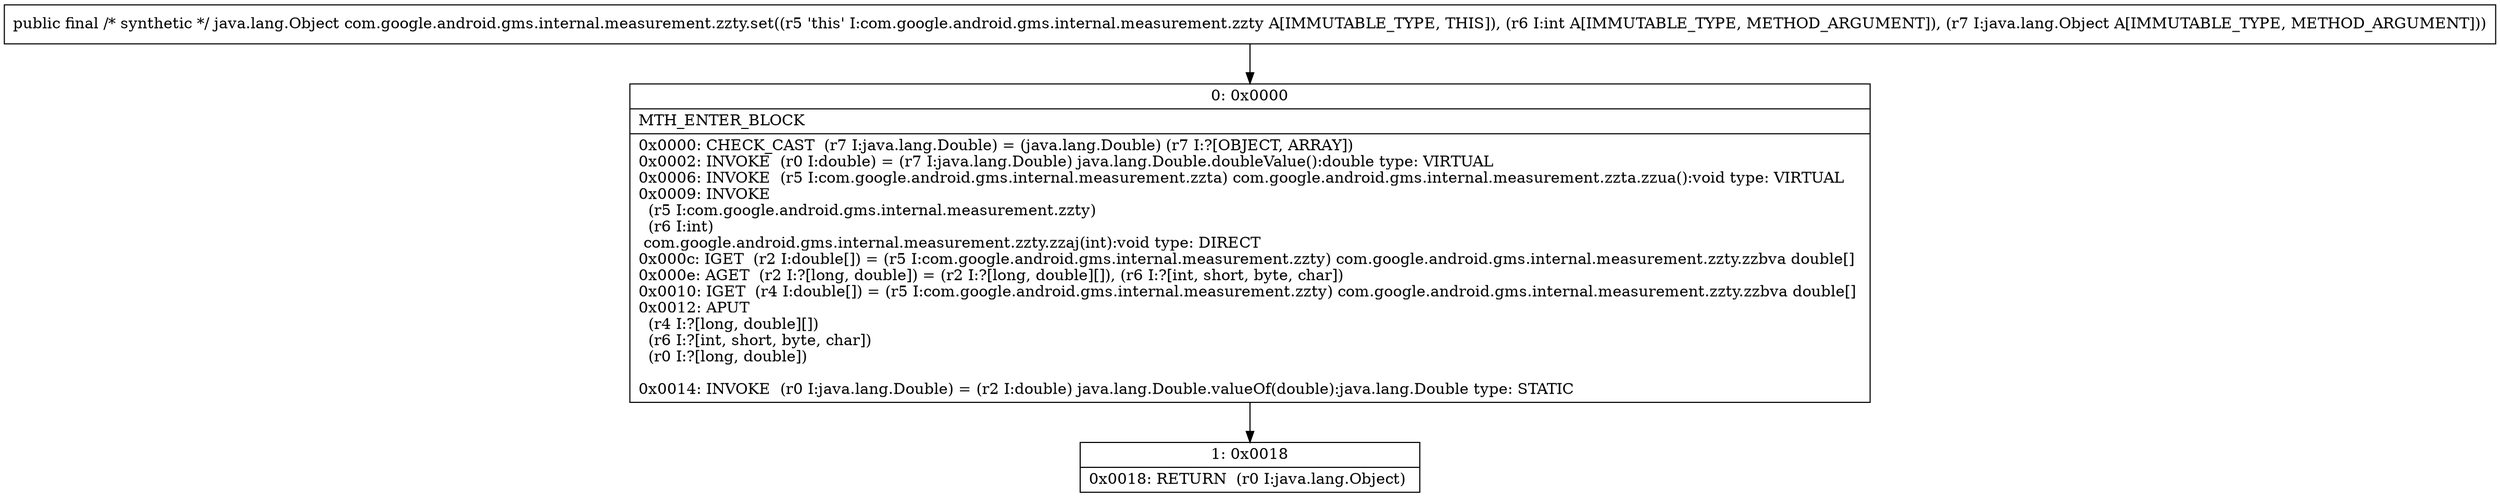 digraph "CFG forcom.google.android.gms.internal.measurement.zzty.set(ILjava\/lang\/Object;)Ljava\/lang\/Object;" {
Node_0 [shape=record,label="{0\:\ 0x0000|MTH_ENTER_BLOCK\l|0x0000: CHECK_CAST  (r7 I:java.lang.Double) = (java.lang.Double) (r7 I:?[OBJECT, ARRAY]) \l0x0002: INVOKE  (r0 I:double) = (r7 I:java.lang.Double) java.lang.Double.doubleValue():double type: VIRTUAL \l0x0006: INVOKE  (r5 I:com.google.android.gms.internal.measurement.zzta) com.google.android.gms.internal.measurement.zzta.zzua():void type: VIRTUAL \l0x0009: INVOKE  \l  (r5 I:com.google.android.gms.internal.measurement.zzty)\l  (r6 I:int)\l com.google.android.gms.internal.measurement.zzty.zzaj(int):void type: DIRECT \l0x000c: IGET  (r2 I:double[]) = (r5 I:com.google.android.gms.internal.measurement.zzty) com.google.android.gms.internal.measurement.zzty.zzbva double[] \l0x000e: AGET  (r2 I:?[long, double]) = (r2 I:?[long, double][]), (r6 I:?[int, short, byte, char]) \l0x0010: IGET  (r4 I:double[]) = (r5 I:com.google.android.gms.internal.measurement.zzty) com.google.android.gms.internal.measurement.zzty.zzbva double[] \l0x0012: APUT  \l  (r4 I:?[long, double][])\l  (r6 I:?[int, short, byte, char])\l  (r0 I:?[long, double])\l \l0x0014: INVOKE  (r0 I:java.lang.Double) = (r2 I:double) java.lang.Double.valueOf(double):java.lang.Double type: STATIC \l}"];
Node_1 [shape=record,label="{1\:\ 0x0018|0x0018: RETURN  (r0 I:java.lang.Object) \l}"];
MethodNode[shape=record,label="{public final \/* synthetic *\/ java.lang.Object com.google.android.gms.internal.measurement.zzty.set((r5 'this' I:com.google.android.gms.internal.measurement.zzty A[IMMUTABLE_TYPE, THIS]), (r6 I:int A[IMMUTABLE_TYPE, METHOD_ARGUMENT]), (r7 I:java.lang.Object A[IMMUTABLE_TYPE, METHOD_ARGUMENT])) }"];
MethodNode -> Node_0;
Node_0 -> Node_1;
}

